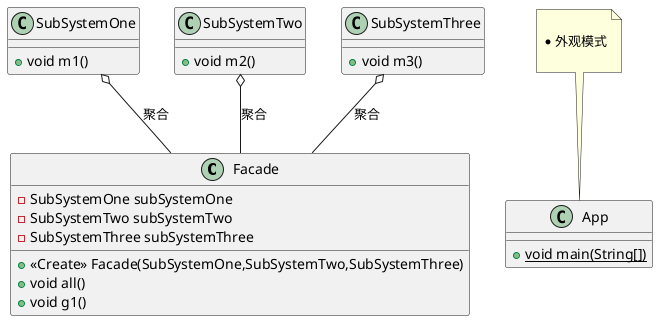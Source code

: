 @startuml
class Facade {
- SubSystemOne subSystemOne
- SubSystemTwo subSystemTwo
- SubSystemThree subSystemThree
+ <<Create>> Facade(SubSystemOne,SubSystemTwo,SubSystemThree)
+ void all()
+ void g1()
}
class SubSystemOne {
+ void m1()
}
class SubSystemTwo {
+ void m2()
}
class SubSystemThree {
+ void m3()
}
class App {
+ {static} void main(String[])
}
note top of App

 * 外观模式
 
end note

SubSystemOne o-- Facade : 聚合
SubSystemTwo o-- Facade : 聚合
SubSystemThree o-- Facade : 聚合


@enduml
